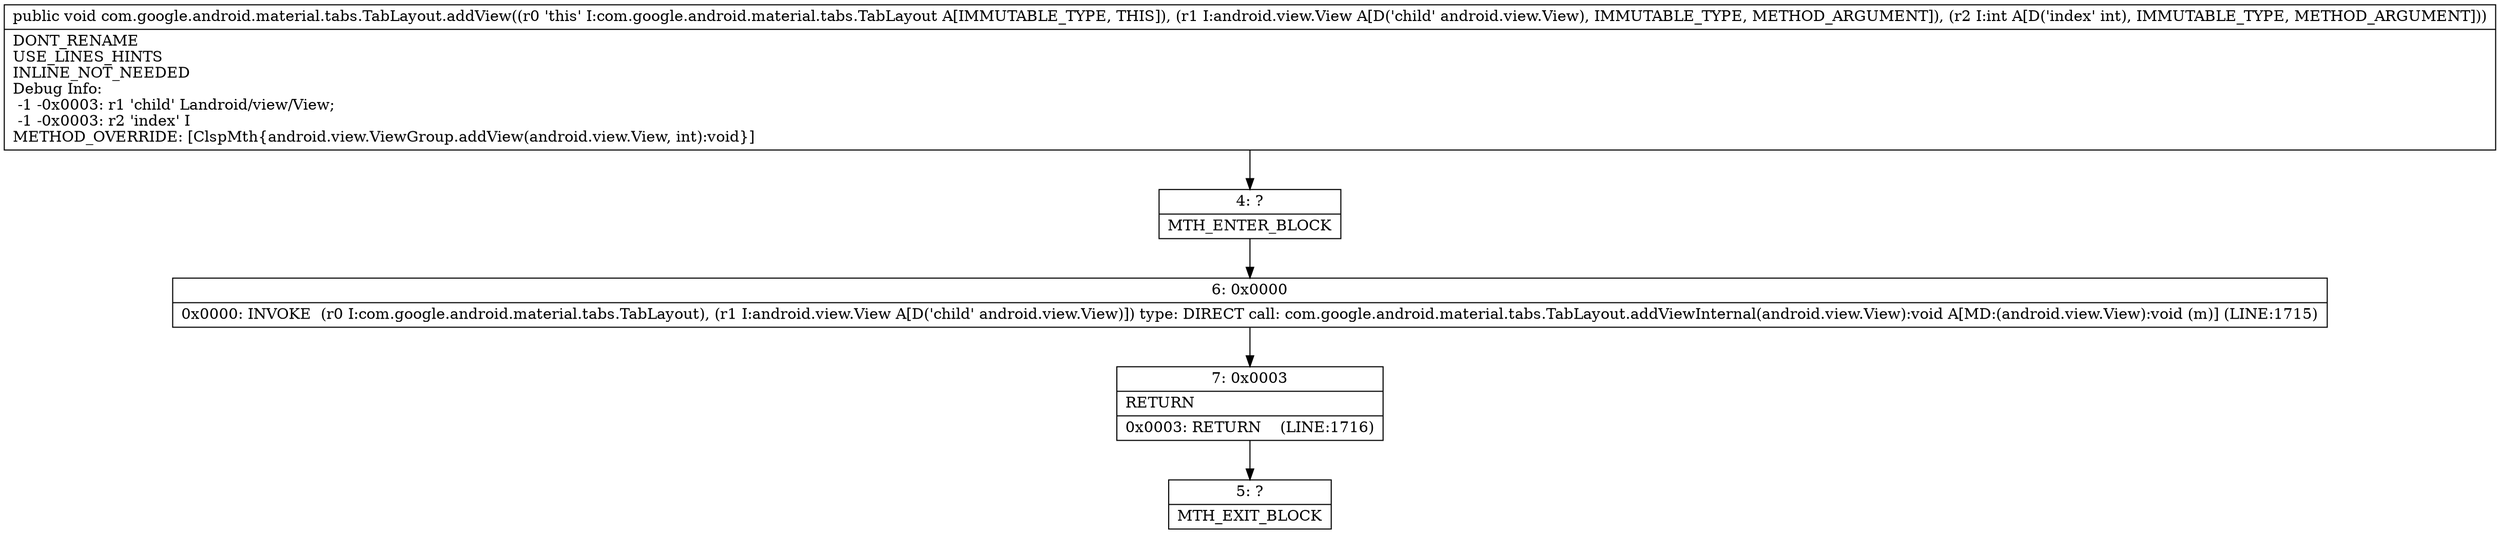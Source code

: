 digraph "CFG forcom.google.android.material.tabs.TabLayout.addView(Landroid\/view\/View;I)V" {
Node_4 [shape=record,label="{4\:\ ?|MTH_ENTER_BLOCK\l}"];
Node_6 [shape=record,label="{6\:\ 0x0000|0x0000: INVOKE  (r0 I:com.google.android.material.tabs.TabLayout), (r1 I:android.view.View A[D('child' android.view.View)]) type: DIRECT call: com.google.android.material.tabs.TabLayout.addViewInternal(android.view.View):void A[MD:(android.view.View):void (m)] (LINE:1715)\l}"];
Node_7 [shape=record,label="{7\:\ 0x0003|RETURN\l|0x0003: RETURN    (LINE:1716)\l}"];
Node_5 [shape=record,label="{5\:\ ?|MTH_EXIT_BLOCK\l}"];
MethodNode[shape=record,label="{public void com.google.android.material.tabs.TabLayout.addView((r0 'this' I:com.google.android.material.tabs.TabLayout A[IMMUTABLE_TYPE, THIS]), (r1 I:android.view.View A[D('child' android.view.View), IMMUTABLE_TYPE, METHOD_ARGUMENT]), (r2 I:int A[D('index' int), IMMUTABLE_TYPE, METHOD_ARGUMENT]))  | DONT_RENAME\lUSE_LINES_HINTS\lINLINE_NOT_NEEDED\lDebug Info:\l  \-1 \-0x0003: r1 'child' Landroid\/view\/View;\l  \-1 \-0x0003: r2 'index' I\lMETHOD_OVERRIDE: [ClspMth\{android.view.ViewGroup.addView(android.view.View, int):void\}]\l}"];
MethodNode -> Node_4;Node_4 -> Node_6;
Node_6 -> Node_7;
Node_7 -> Node_5;
}

